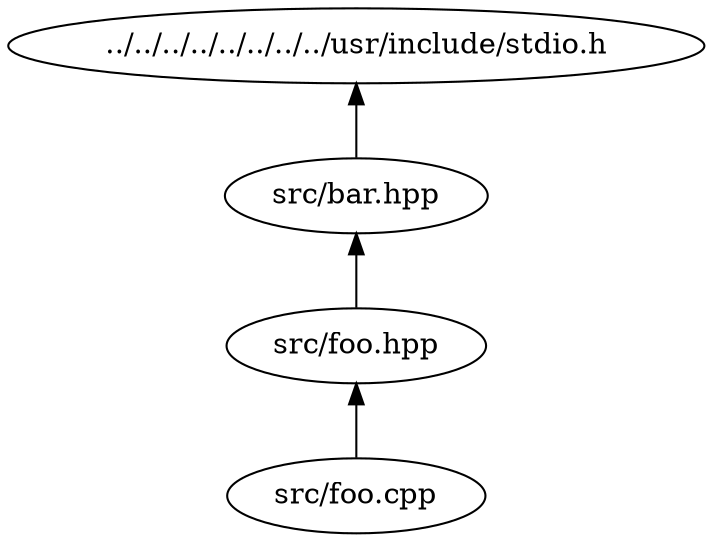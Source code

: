 digraph {
	rankdir=BT
	homechuckgitchuck1pythonprojectsc_projectsgcc_header_depsrcfoocpp [label="src/foo.cpp"]
	homechuckgitchuck1pythonprojectsc_projectsgcc_header_depsrcfoohpp [label="src/foo.hpp"]
	homechuckgitchuck1pythonprojectsc_projectsgcc_header_depsrcbarhpp [label="src/bar.hpp"]
	usrincludestdioh [label="../../../../../../../../usr/include/stdio.h"]
	homechuckgitchuck1pythonprojectsc_projectsgcc_header_depsrcfoocpp -> homechuckgitchuck1pythonprojectsc_projectsgcc_header_depsrcfoohpp
	homechuckgitchuck1pythonprojectsc_projectsgcc_header_depsrcfoohpp -> homechuckgitchuck1pythonprojectsc_projectsgcc_header_depsrcbarhpp
	homechuckgitchuck1pythonprojectsc_projectsgcc_header_depsrcbarhpp -> usrincludestdioh
}

